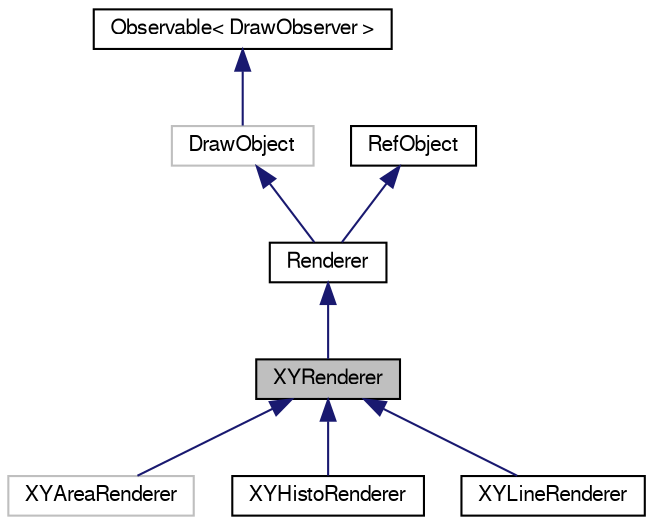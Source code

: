 digraph G
{
  bgcolor="transparent";
  edge [fontname="FreeSans",fontsize="10",labelfontname="FreeSans",labelfontsize="10"];
  node [fontname="FreeSans",fontsize="10",shape=record];
  Node1 [label="XYRenderer",height=0.2,width=0.4,color="black", fillcolor="grey75", style="filled" fontcolor="black"];
  Node2 -> Node1 [dir=back,color="midnightblue",fontsize="10",style="solid",fontname="FreeSans"];
  Node2 [label="Renderer",height=0.2,width=0.4,color="black",URL="$classRenderer.html"];
  Node3 -> Node2 [dir=back,color="midnightblue",fontsize="10",style="solid",fontname="FreeSans"];
  Node3 [label="DrawObject",height=0.2,width=0.4,color="grey75"];
  Node4 -> Node3 [dir=back,color="midnightblue",fontsize="10",style="solid",fontname="FreeSans"];
  Node4 [label="Observable\< DrawObserver \>",height=0.2,width=0.4,color="black",URL="$classObservable.html"];
  Node5 -> Node2 [dir=back,color="midnightblue",fontsize="10",style="solid",fontname="FreeSans"];
  Node5 [label="RefObject",height=0.2,width=0.4,color="black",URL="$classRefObject.html"];
  Node1 -> Node6 [dir=back,color="midnightblue",fontsize="10",style="solid",fontname="FreeSans"];
  Node6 [label="XYAreaRenderer",height=0.2,width=0.4,color="grey75"];
  Node1 -> Node7 [dir=back,color="midnightblue",fontsize="10",style="solid",fontname="FreeSans"];
  Node7 [label="XYHistoRenderer",height=0.2,width=0.4,color="black",URL="$classXYHistoRenderer.html"];
  Node1 -> Node8 [dir=back,color="midnightblue",fontsize="10",style="solid",fontname="FreeSans"];
  Node8 [label="XYLineRenderer",height=0.2,width=0.4,color="black",URL="$classXYLineRenderer.html"];
}
